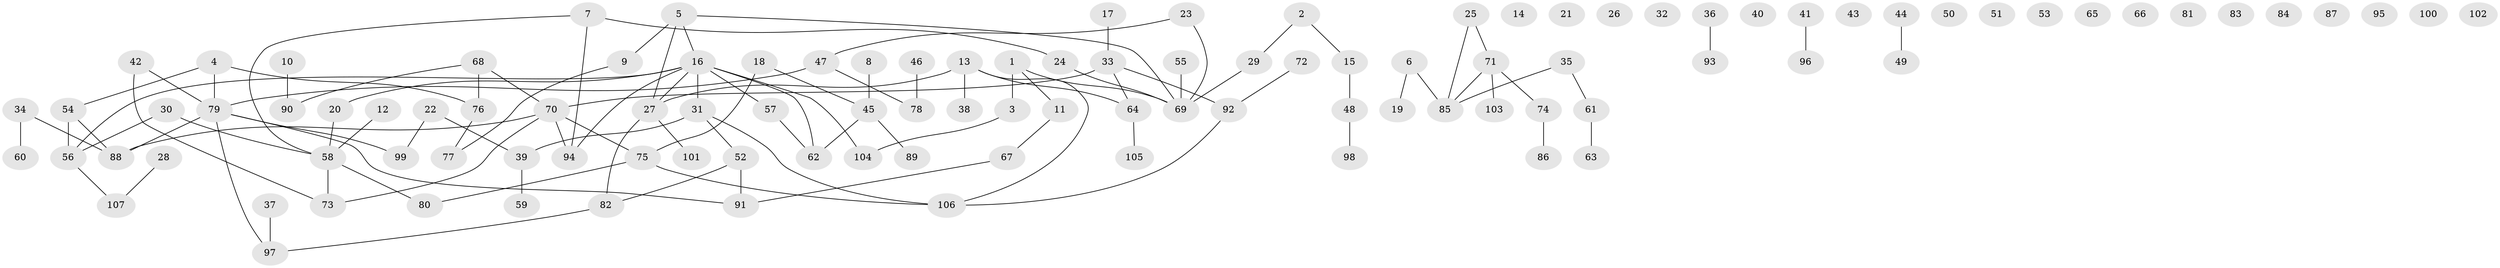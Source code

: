// coarse degree distribution, {5: 0.13636363636363635, 4: 0.18181818181818182, 2: 0.18181818181818182, 1: 0.3181818181818182, 7: 0.045454545454545456, 8: 0.045454545454545456, 6: 0.045454545454545456, 3: 0.045454545454545456}
// Generated by graph-tools (version 1.1) at 2025/35/03/04/25 23:35:53]
// undirected, 107 vertices, 109 edges
graph export_dot {
  node [color=gray90,style=filled];
  1;
  2;
  3;
  4;
  5;
  6;
  7;
  8;
  9;
  10;
  11;
  12;
  13;
  14;
  15;
  16;
  17;
  18;
  19;
  20;
  21;
  22;
  23;
  24;
  25;
  26;
  27;
  28;
  29;
  30;
  31;
  32;
  33;
  34;
  35;
  36;
  37;
  38;
  39;
  40;
  41;
  42;
  43;
  44;
  45;
  46;
  47;
  48;
  49;
  50;
  51;
  52;
  53;
  54;
  55;
  56;
  57;
  58;
  59;
  60;
  61;
  62;
  63;
  64;
  65;
  66;
  67;
  68;
  69;
  70;
  71;
  72;
  73;
  74;
  75;
  76;
  77;
  78;
  79;
  80;
  81;
  82;
  83;
  84;
  85;
  86;
  87;
  88;
  89;
  90;
  91;
  92;
  93;
  94;
  95;
  96;
  97;
  98;
  99;
  100;
  101;
  102;
  103;
  104;
  105;
  106;
  107;
  1 -- 3;
  1 -- 11;
  1 -- 69;
  2 -- 15;
  2 -- 29;
  3 -- 104;
  4 -- 54;
  4 -- 76;
  4 -- 79;
  5 -- 9;
  5 -- 16;
  5 -- 27;
  5 -- 69;
  6 -- 19;
  6 -- 85;
  7 -- 24;
  7 -- 58;
  7 -- 94;
  8 -- 45;
  9 -- 77;
  10 -- 90;
  11 -- 67;
  12 -- 58;
  13 -- 27;
  13 -- 38;
  13 -- 64;
  13 -- 106;
  15 -- 48;
  16 -- 20;
  16 -- 27;
  16 -- 31;
  16 -- 56;
  16 -- 57;
  16 -- 62;
  16 -- 94;
  16 -- 104;
  17 -- 33;
  18 -- 45;
  18 -- 75;
  20 -- 58;
  22 -- 39;
  22 -- 99;
  23 -- 47;
  23 -- 69;
  24 -- 69;
  25 -- 71;
  25 -- 85;
  27 -- 82;
  27 -- 101;
  28 -- 107;
  29 -- 69;
  30 -- 56;
  30 -- 58;
  31 -- 39;
  31 -- 52;
  31 -- 106;
  33 -- 64;
  33 -- 70;
  33 -- 92;
  34 -- 60;
  34 -- 88;
  35 -- 61;
  35 -- 85;
  36 -- 93;
  37 -- 97;
  39 -- 59;
  41 -- 96;
  42 -- 73;
  42 -- 79;
  44 -- 49;
  45 -- 62;
  45 -- 89;
  46 -- 78;
  47 -- 78;
  47 -- 79;
  48 -- 98;
  52 -- 82;
  52 -- 91;
  54 -- 56;
  54 -- 88;
  55 -- 69;
  56 -- 107;
  57 -- 62;
  58 -- 73;
  58 -- 80;
  61 -- 63;
  64 -- 105;
  67 -- 91;
  68 -- 70;
  68 -- 76;
  68 -- 90;
  70 -- 73;
  70 -- 75;
  70 -- 88;
  70 -- 94;
  71 -- 74;
  71 -- 85;
  71 -- 103;
  72 -- 92;
  74 -- 86;
  75 -- 80;
  75 -- 106;
  76 -- 77;
  79 -- 88;
  79 -- 91;
  79 -- 97;
  79 -- 99;
  82 -- 97;
  92 -- 106;
}
